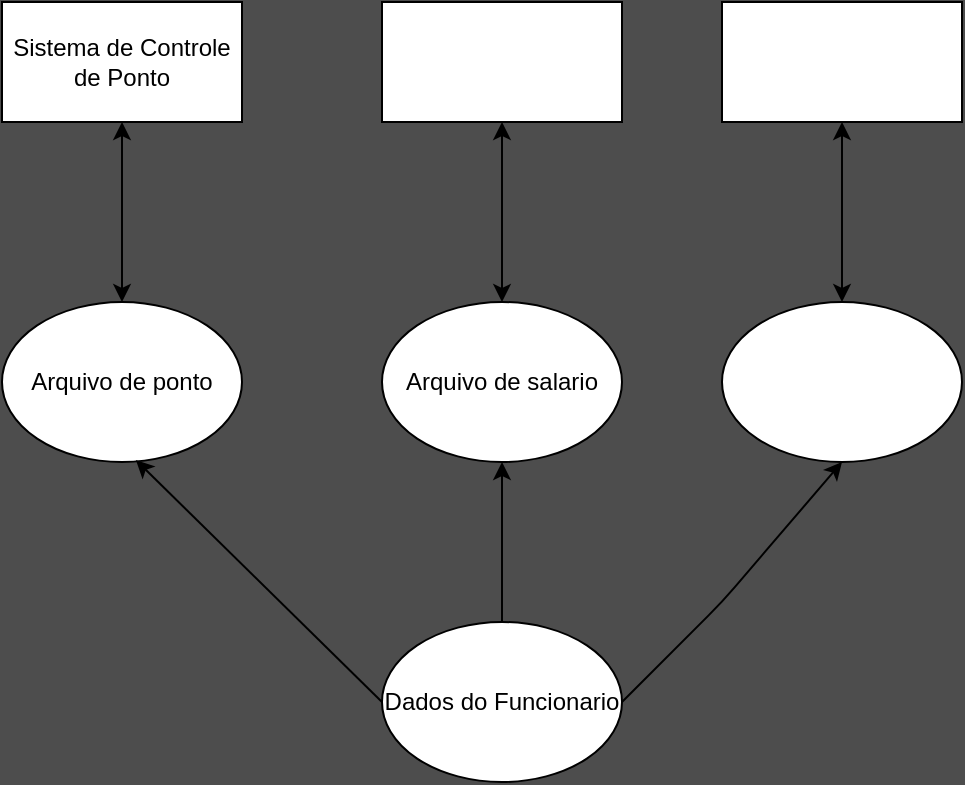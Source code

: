 <mxfile>
    <diagram id="evKd1pRUJzr1MTncT3F-" name="Página-1">
        <mxGraphModel dx="832" dy="515" grid="1" gridSize="10" guides="1" tooltips="1" connect="1" arrows="1" fold="1" page="1" pageScale="1" pageWidth="827" pageHeight="1169" background="#4D4D4D" math="0" shadow="0">
            <root>
                <mxCell id="0"/>
                <mxCell id="1" parent="0"/>
                <mxCell id="2" value="Dados do Funcionario" style="ellipse;whiteSpace=wrap;html=1;" vertex="1" parent="1">
                    <mxGeometry x="380" y="630" width="120" height="80" as="geometry"/>
                </mxCell>
                <mxCell id="3" value="Arquivo de ponto" style="ellipse;whiteSpace=wrap;html=1;" vertex="1" parent="1">
                    <mxGeometry x="190" y="470" width="120" height="80" as="geometry"/>
                </mxCell>
                <mxCell id="5" value="Sistema de Controle de Ponto" style="rounded=0;whiteSpace=wrap;html=1;" vertex="1" parent="1">
                    <mxGeometry x="190" y="320" width="120" height="60" as="geometry"/>
                </mxCell>
                <mxCell id="6" value="" style="endArrow=classic;html=1;exitX=0;exitY=0.5;exitDx=0;exitDy=0;entryX=0.558;entryY=0.988;entryDx=0;entryDy=0;entryPerimeter=0;" edge="1" parent="1" source="2" target="3">
                    <mxGeometry width="50" height="50" relative="1" as="geometry">
                        <mxPoint x="400" y="580" as="sourcePoint"/>
                        <mxPoint x="450" y="530" as="targetPoint"/>
                    </mxGeometry>
                </mxCell>
                <mxCell id="7" value="" style="endArrow=classic;startArrow=classic;html=1;exitX=0.5;exitY=0;exitDx=0;exitDy=0;entryX=0.5;entryY=1;entryDx=0;entryDy=0;" edge="1" parent="1" source="3" target="5">
                    <mxGeometry width="50" height="50" relative="1" as="geometry">
                        <mxPoint x="400" y="580" as="sourcePoint"/>
                        <mxPoint x="450" y="530" as="targetPoint"/>
                        <Array as="points">
                            <mxPoint x="250" y="410"/>
                        </Array>
                    </mxGeometry>
                </mxCell>
                <mxCell id="10" value="Arquivo de salario" style="ellipse;whiteSpace=wrap;html=1;" vertex="1" parent="1">
                    <mxGeometry x="380" y="470" width="120" height="80" as="geometry"/>
                </mxCell>
                <mxCell id="11" value="" style="ellipse;whiteSpace=wrap;html=1;" vertex="1" parent="1">
                    <mxGeometry x="550" y="470" width="120" height="80" as="geometry"/>
                </mxCell>
                <mxCell id="12" value="" style="endArrow=classic;html=1;exitX=0.5;exitY=0;exitDx=0;exitDy=0;entryX=0.5;entryY=1;entryDx=0;entryDy=0;" edge="1" parent="1" source="2" target="10">
                    <mxGeometry width="50" height="50" relative="1" as="geometry">
                        <mxPoint x="400" y="580" as="sourcePoint"/>
                        <mxPoint x="450" y="530" as="targetPoint"/>
                    </mxGeometry>
                </mxCell>
                <mxCell id="13" value="" style="endArrow=classic;html=1;exitX=1;exitY=0.5;exitDx=0;exitDy=0;entryX=0.5;entryY=1;entryDx=0;entryDy=0;" edge="1" parent="1" source="2" target="11">
                    <mxGeometry width="50" height="50" relative="1" as="geometry">
                        <mxPoint x="400" y="580" as="sourcePoint"/>
                        <mxPoint x="450" y="530" as="targetPoint"/>
                        <Array as="points">
                            <mxPoint x="550" y="620"/>
                        </Array>
                    </mxGeometry>
                </mxCell>
                <mxCell id="14" value="" style="rounded=0;whiteSpace=wrap;html=1;" vertex="1" parent="1">
                    <mxGeometry x="380" y="320" width="120" height="60" as="geometry"/>
                </mxCell>
                <mxCell id="15" value="" style="rounded=0;whiteSpace=wrap;html=1;" vertex="1" parent="1">
                    <mxGeometry x="550" y="320" width="120" height="60" as="geometry"/>
                </mxCell>
                <mxCell id="16" value="" style="endArrow=classic;startArrow=classic;html=1;entryX=0.5;entryY=1;entryDx=0;entryDy=0;exitX=0.5;exitY=0;exitDx=0;exitDy=0;" edge="1" parent="1" source="10" target="14">
                    <mxGeometry width="50" height="50" relative="1" as="geometry">
                        <mxPoint x="400" y="580" as="sourcePoint"/>
                        <mxPoint x="450" y="530" as="targetPoint"/>
                    </mxGeometry>
                </mxCell>
                <mxCell id="18" value="" style="endArrow=classic;startArrow=classic;html=1;entryX=0.5;entryY=1;entryDx=0;entryDy=0;exitX=0.5;exitY=0;exitDx=0;exitDy=0;" edge="1" parent="1" source="11" target="15">
                    <mxGeometry width="50" height="50" relative="1" as="geometry">
                        <mxPoint x="400" y="580" as="sourcePoint"/>
                        <mxPoint x="450" y="530" as="targetPoint"/>
                    </mxGeometry>
                </mxCell>
            </root>
        </mxGraphModel>
    </diagram>
</mxfile>